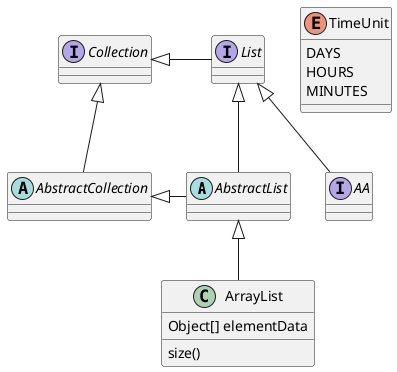 @startuml

abstract class AbstractList
abstract AbstractCollection
interface List
interface AA
interface Collection

List <|-- AbstractList
List <|--  AA
Collection <|-- AbstractCollection

Collection <|- List
AbstractCollection <|- AbstractList
AbstractList <|-- ArrayList

class ArrayList {
Object[] elementData
size()
}

enum TimeUnit {
DAYS
HOURS
MINUTES
}

@enduml